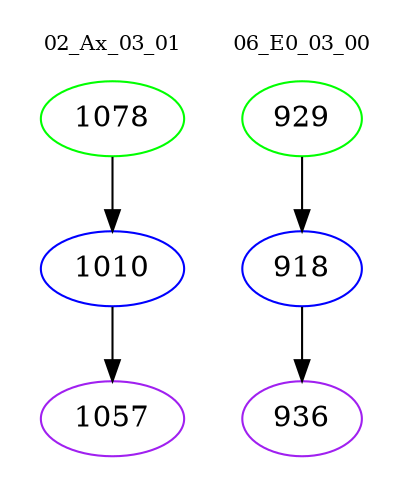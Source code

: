 digraph{
subgraph cluster_0 {
color = white
label = "02_Ax_03_01";
fontsize=10;
T0_1078 [label="1078", color="green"]
T0_1078 -> T0_1010 [color="black"]
T0_1010 [label="1010", color="blue"]
T0_1010 -> T0_1057 [color="black"]
T0_1057 [label="1057", color="purple"]
}
subgraph cluster_1 {
color = white
label = "06_E0_03_00";
fontsize=10;
T1_929 [label="929", color="green"]
T1_929 -> T1_918 [color="black"]
T1_918 [label="918", color="blue"]
T1_918 -> T1_936 [color="black"]
T1_936 [label="936", color="purple"]
}
}
